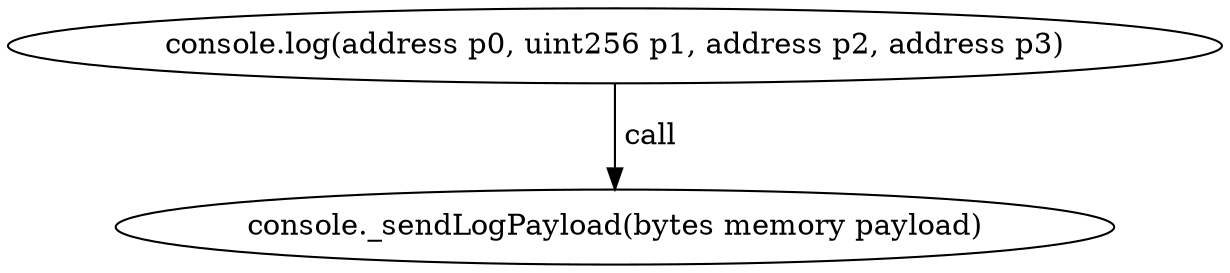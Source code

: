 digraph "" {
	graph [bb="0,0,481.74,124.8"];
	node [label="\N"];
	"console.log(address p0, uint256 p1, address p2, address p3)"	 [height=0.5,
		pos="240.87,106.8",
		width=6.6908];
	"console._sendLogPayload(bytes memory payload)"	 [height=0.5,
		pos="240.87,18",
		width=5.7372];
	"console.log(address p0, uint256 p1, address p2, address p3)" -> "console._sendLogPayload(bytes memory payload)" [key=call,
	label=" call",
	lp="252.72,62.4",
	pos="e,240.87,36.072 240.87,88.401 240.87,76.295 240.87,60.208 240.87,46.467"];
}
digraph "" {
	graph [bb="0,0,481.74,124.8"];
	node [label="\N"];
	"console.log(address p0, uint256 p1, address p2, address p3)"	 [height=0.5,
		pos="240.87,106.8",
		width=6.6908];
	"console._sendLogPayload(bytes memory payload)"	 [height=0.5,
		pos="240.87,18",
		width=5.7372];
	"console.log(address p0, uint256 p1, address p2, address p3)" -> "console._sendLogPayload(bytes memory payload)" [key=call,
	label=" call",
	lp="252.72,62.4",
	pos="e,240.87,36.072 240.87,88.401 240.87,76.295 240.87,60.208 240.87,46.467"];
}
